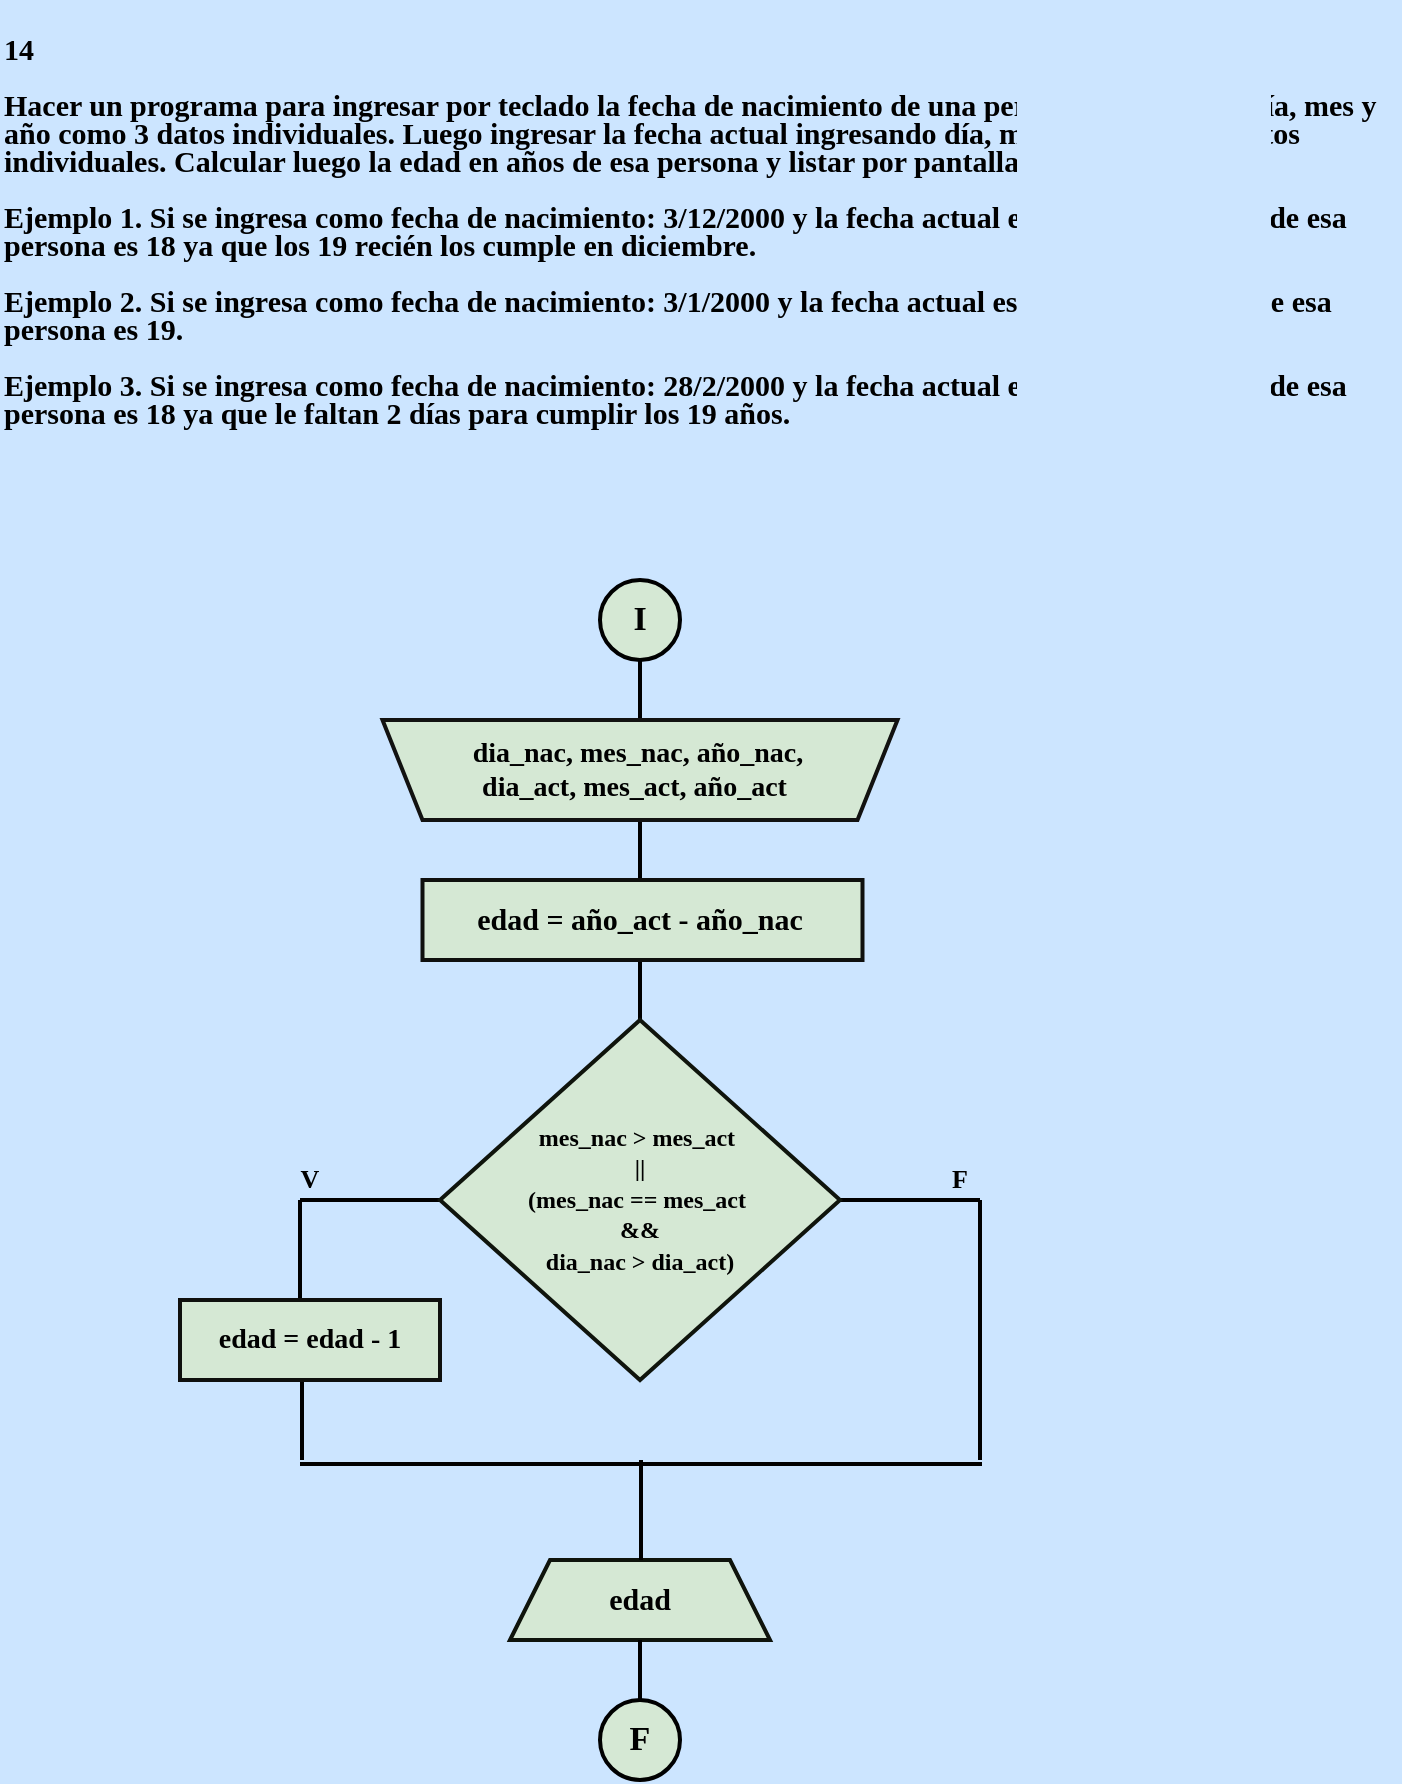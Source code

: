 <mxfile version="24.1.0" type="device">
  <diagram name="Página-1" id="fJA9D_1R1IigWozn-zYy">
    <mxGraphModel dx="1420" dy="830" grid="1" gridSize="10" guides="1" tooltips="1" connect="1" arrows="1" fold="1" page="1" pageScale="1" pageWidth="827" pageHeight="1169" background="#CCE5FF" math="0" shadow="0">
      <root>
        <mxCell id="0" />
        <mxCell id="1" parent="0" />
        <mxCell id="nMHHxMlsF-FWrXNnPKKE-1" value="&lt;p style=&quot;line-height: 100%;&quot;&gt;&lt;b style=&quot;font-size: 15px;&quot;&gt;&lt;font style=&quot;font-size: 15px;&quot; color=&quot;#000000&quot; face=&quot;Comic Sans MS&quot;&gt;14&lt;br&gt;&lt;br&gt;Hacer un programa para ingresar por teclado la fecha de nacimiento de una persona, ingresando día, mes y año como 3 datos individuales. Luego ingresar la fecha actual ingresando día, mes y año como 3 datos individuales. Calcular luego la edad en años de esa persona y listar por pantalla. &lt;br&gt;&lt;br&gt;Ejemplo 1. Si se ingresa como fecha de nacimiento: 3/12/2000 y la fecha actual es 26/2/2019 la edad de esa persona es 18 ya que los 19 recién los cumple en diciembre. &lt;br&gt;&lt;br&gt;Ejemplo 2. Si se ingresa como fecha de nacimiento: 3/1/2000 y la fecha actual es 26/2/2019 la edad de esa persona es 19. &lt;br&gt;&lt;br&gt;Ejemplo 3. Si se ingresa como fecha de nacimiento: 28/2/2000 y la fecha actual es 26/2/2019 la edad de esa persona es 18 ya que le faltan 2 días para cumplir los 19 años.&lt;/font&gt;&lt;/b&gt;&lt;/p&gt;" style="text;whiteSpace=wrap;html=1;fontFamily=Architects Daughter;fontSource=https%3A%2F%2Ffonts.googleapis.com%2Fcss%3Ffamily%3DArchitects%2BDaughter;" vertex="1" parent="1">
          <mxGeometry x="40" width="700" height="250" as="geometry" />
        </mxCell>
        <mxCell id="nMHHxMlsF-FWrXNnPKKE-5" value="" style="shape=trapezoid;perimeter=trapezoidPerimeter;whiteSpace=wrap;html=1;fixedSize=1;rounded=0;labelBackgroundColor=none;strokeColor=#0F140C;strokeWidth=2;align=center;verticalAlign=middle;fontFamily=Helvetica;fontSize=12;fontColor=default;fillColor=#d5e8d4;aspect=fixed;container=0;" vertex="1" parent="1">
          <mxGeometry x="295" y="780" width="130" height="40" as="geometry" />
        </mxCell>
        <mxCell id="nMHHxMlsF-FWrXNnPKKE-21" value="&lt;b&gt;&lt;font color=&quot;#000000&quot; style=&quot;font-size: 15px;&quot; face=&quot;Comic Sans MS&quot;&gt;edad&lt;/font&gt;&lt;/b&gt;" style="text;strokeColor=none;align=center;fillColor=none;html=1;verticalAlign=middle;whiteSpace=wrap;rounded=0;fontFamily=Architects Daughter;fontSource=https%3A%2F%2Ffonts.googleapis.com%2Fcss%3Ffamily%3DArchitects%2BDaughter;aspect=fixed;container=0;" vertex="1" parent="1">
          <mxGeometry x="330" y="785" width="60" height="30" as="geometry" />
        </mxCell>
        <mxCell id="nMHHxMlsF-FWrXNnPKKE-22" value="" style="line;strokeWidth=2;direction=south;html=1;hachureGap=4;fontFamily=Architects Daughter;fontSource=https://fonts.googleapis.com/css?family=Architects+Daughter;strokeColor=#000000;aspect=fixed;container=0;" vertex="1" parent="1">
          <mxGeometry x="186" y="690" width="10" height="40" as="geometry" />
        </mxCell>
        <mxCell id="nMHHxMlsF-FWrXNnPKKE-23" value="" style="line;strokeWidth=2;direction=south;html=1;hachureGap=4;fontFamily=Architects Daughter;fontSource=https://fonts.googleapis.com/css?family=Architects+Daughter;strokeColor=#000000;aspect=fixed;container=0;" vertex="1" parent="1">
          <mxGeometry x="525" y="600" width="10" height="130" as="geometry" />
        </mxCell>
        <mxCell id="nMHHxMlsF-FWrXNnPKKE-24" value="" style="line;strokeWidth=2;direction=south;html=1;hachureGap=4;fontFamily=Architects Daughter;fontSource=https://fonts.googleapis.com/css?family=Architects+Daughter;strokeColor=#000000;aspect=fixed;container=0;" vertex="1" parent="1">
          <mxGeometry x="185" y="600" width="10" height="50" as="geometry" />
        </mxCell>
        <mxCell id="nMHHxMlsF-FWrXNnPKKE-25" value="" style="line;strokeWidth=2;direction=south;html=1;hachureGap=4;fontFamily=Architects Daughter;fontSource=https://fonts.googleapis.com/css?family=Architects+Daughter;strokeColor=#000000;aspect=fixed;container=0;" vertex="1" parent="1">
          <mxGeometry x="355" y="480" width="10" height="30" as="geometry" />
        </mxCell>
        <mxCell id="nMHHxMlsF-FWrXNnPKKE-26" value="" style="line;strokeWidth=2;direction=south;html=1;hachureGap=4;fontFamily=Architects Daughter;fontSource=https://fonts.googleapis.com/css?family=Architects+Daughter;strokeColor=#000000;aspect=fixed;container=0;" vertex="1" parent="1">
          <mxGeometry x="355" y="330" width="10" height="30" as="geometry" />
        </mxCell>
        <mxCell id="nMHHxMlsF-FWrXNnPKKE-27" value="" style="line;strokeWidth=2;direction=south;html=1;hachureGap=4;fontFamily=Architects Daughter;fontSource=https://fonts.googleapis.com/css?family=Architects+Daughter;strokeColor=#000000;aspect=fixed;container=0;" vertex="1" parent="1">
          <mxGeometry x="355" y="410" width="10" height="30" as="geometry" />
        </mxCell>
        <mxCell id="nMHHxMlsF-FWrXNnPKKE-29" value="" style="line;strokeWidth=2;direction=south;html=1;hachureGap=4;fontFamily=Architects Daughter;fontSource=https://fonts.googleapis.com/css?family=Architects+Daughter;strokeColor=#000000;aspect=fixed;container=0;" vertex="1" parent="1">
          <mxGeometry x="355" y="820" width="10" height="30" as="geometry" />
        </mxCell>
        <mxCell id="nMHHxMlsF-FWrXNnPKKE-30" value="" style="line;strokeWidth=2;direction=south;html=1;hachureGap=4;fontFamily=Architects Daughter;fontSource=https://fonts.googleapis.com/css?family=Architects+Daughter;strokeColor=#000000;aspect=fixed;container=0;" vertex="1" parent="1">
          <mxGeometry x="355.5" y="730" width="10" height="50" as="geometry" />
        </mxCell>
        <mxCell id="nMHHxMlsF-FWrXNnPKKE-36" value="" style="line;strokeWidth=2;html=1;perimeter=backbonePerimeter;points=[];outlineConnect=0;hachureGap=4;fontFamily=Architects Daughter;fontSource=https://fonts.googleapis.com/css?family=Architects+Daughter;strokeColor=#000000;aspect=fixed;container=0;" vertex="1" parent="1">
          <mxGeometry x="190" y="727" width="341" height="10" as="geometry" />
        </mxCell>
        <mxCell id="nMHHxMlsF-FWrXNnPKKE-37" value="" style="line;strokeWidth=2;html=1;perimeter=backbonePerimeter;points=[];outlineConnect=0;hachureGap=4;fontFamily=Architects Daughter;fontSource=https://fonts.googleapis.com/css?family=Architects+Daughter;strokeColor=#000000;aspect=fixed;container=0;" vertex="1" parent="1">
          <mxGeometry x="190" y="595" width="70" height="10" as="geometry" />
        </mxCell>
        <mxCell id="nMHHxMlsF-FWrXNnPKKE-38" value="" style="line;strokeWidth=2;html=1;perimeter=backbonePerimeter;points=[];outlineConnect=0;hachureGap=4;fontFamily=Architects Daughter;fontSource=https://fonts.googleapis.com/css?family=Architects+Daughter;strokeColor=#000000;aspect=fixed;container=0;" vertex="1" parent="1">
          <mxGeometry x="460" y="595" width="70" height="10" as="geometry" />
        </mxCell>
        <mxCell id="nMHHxMlsF-FWrXNnPKKE-43" value="&lt;font style=&quot;font-size: 13px;&quot;&gt;F&lt;/font&gt;" style="text;strokeColor=none;align=center;fillColor=none;html=1;verticalAlign=middle;whiteSpace=wrap;rounded=0;fontFamily=Comic Sans MS;fontStyle=1;fontSize=14;fontColor=#000000;aspect=fixed;container=0;" vertex="1" parent="1">
          <mxGeometry x="500" y="570" width="40" height="40" as="geometry" />
        </mxCell>
        <mxCell id="nMHHxMlsF-FWrXNnPKKE-41" value="&lt;font style=&quot;font-size: 13px;&quot;&gt;V&lt;/font&gt;" style="text;strokeColor=none;align=center;fillColor=none;html=1;verticalAlign=middle;whiteSpace=wrap;rounded=0;fontFamily=Comic Sans MS;fontStyle=1;fontSize=14;fontColor=#000000;aspect=fixed;container=0;" vertex="1" parent="1">
          <mxGeometry x="165" y="570" width="60" height="40" as="geometry" />
        </mxCell>
        <mxCell id="nMHHxMlsF-FWrXNnPKKE-2" value="" style="strokeWidth=2;html=1;shape=mxgraph.flowchart.start_2;whiteSpace=wrap;rounded=0;labelBackgroundColor=none;strokeColor=#000000;align=center;verticalAlign=middle;fontFamily=Helvetica;fontSize=12;fontColor=default;fillColor=#d5e8d4;aspect=fixed;container=0;" vertex="1" parent="1">
          <mxGeometry x="340" y="290" width="40" height="40" as="geometry" />
        </mxCell>
        <mxCell id="nMHHxMlsF-FWrXNnPKKE-6" value="&lt;font color=&quot;#000000&quot; size=&quot;1&quot; face=&quot;Comic Sans MS&quot;&gt;&lt;b style=&quot;font-size: 17px;&quot;&gt;I&lt;/b&gt;&lt;/font&gt;" style="text;strokeColor=none;align=center;fillColor=none;html=1;verticalAlign=middle;whiteSpace=wrap;rounded=0;fontFamily=Architects Daughter;fontSource=https%3A%2F%2Ffonts.googleapis.com%2Fcss%3Ffamily%3DArchitects%2BDaughter;aspect=fixed;container=0;" vertex="1" parent="1">
          <mxGeometry x="345" y="295" width="30" height="30" as="geometry" />
        </mxCell>
        <mxCell id="nMHHxMlsF-FWrXNnPKKE-3" value="" style="strokeWidth=2;html=1;shape=mxgraph.flowchart.start_2;whiteSpace=wrap;rounded=0;labelBackgroundColor=none;strokeColor=#000000;align=center;verticalAlign=middle;fontFamily=Helvetica;fontSize=12;fontColor=default;fillColor=#d5e8d4;aspect=fixed;container=0;" vertex="1" parent="1">
          <mxGeometry x="340" y="850" width="40" height="40" as="geometry" />
        </mxCell>
        <mxCell id="nMHHxMlsF-FWrXNnPKKE-7" value="&lt;font color=&quot;#000000&quot; size=&quot;1&quot; face=&quot;Comic Sans MS&quot;&gt;&lt;b style=&quot;font-size: 17px;&quot;&gt;F&lt;/b&gt;&lt;/font&gt;" style="text;strokeColor=none;align=center;fillColor=none;html=1;verticalAlign=middle;whiteSpace=wrap;rounded=0;fontFamily=Architects Daughter;fontSource=https://fonts.googleapis.com/css?family=Architects+Daughter;aspect=fixed;container=0;" vertex="1" parent="1">
          <mxGeometry x="345" y="855" width="30" height="30" as="geometry" />
        </mxCell>
        <mxCell id="nMHHxMlsF-FWrXNnPKKE-4" value="" style="shape=trapezoid;perimeter=trapezoidPerimeter;whiteSpace=wrap;html=1;fixedSize=1;rounded=0;labelBackgroundColor=none;strokeColor=#121211;strokeWidth=2;align=center;verticalAlign=middle;fontFamily=Helvetica;fontSize=12;fontColor=default;fillColor=#d5e8d4;direction=west;container=0;aspect=fixed;" vertex="1" parent="1">
          <mxGeometry x="231.25" y="360" width="257.5" height="50" as="geometry">
            <mxRectangle x="-1020" y="-650" width="50" height="40" as="alternateBounds" />
          </mxGeometry>
        </mxCell>
        <mxCell id="nMHHxMlsF-FWrXNnPKKE-10" value="&lt;font face=&quot;Comic Sans MS&quot; color=&quot;#000000&quot;&gt;&lt;span style=&quot;font-size: 14px;&quot;&gt;&lt;b&gt;dia_nac, mes_nac, año_nac,&lt;/b&gt;&lt;/span&gt;&lt;/font&gt;&lt;div&gt;&lt;font face=&quot;Comic Sans MS&quot; color=&quot;#000000&quot;&gt;&lt;span style=&quot;font-size: 14px;&quot;&gt;&lt;b&gt;dia_act, mes_act, año_act&amp;nbsp;&lt;/b&gt;&lt;/span&gt;&lt;/font&gt;&lt;/div&gt;" style="text;strokeColor=none;align=center;fillColor=none;html=1;verticalAlign=middle;whiteSpace=wrap;rounded=0;fontFamily=Architects Daughter;fontSource=https%3A%2F%2Ffonts.googleapis.com%2Fcss%3Ffamily%3DArchitects%2BDaughter;aspect=fixed;container=0;" vertex="1" parent="1">
          <mxGeometry x="250.62" y="360" width="216.25" height="50" as="geometry" />
        </mxCell>
        <mxCell id="nMHHxMlsF-FWrXNnPKKE-13" value="" style="rounded=0;whiteSpace=wrap;html=1;labelBackgroundColor=none;strokeColor=#0f100e;strokeWidth=2;align=center;verticalAlign=middle;fontFamily=Helvetica;fontSize=12;fontColor=default;fillColor=#d5e8d4;aspect=fixed;container=0;" vertex="1" parent="1">
          <mxGeometry x="251.25" y="440" width="220" height="40" as="geometry" />
        </mxCell>
        <mxCell id="nMHHxMlsF-FWrXNnPKKE-14" value="&lt;b&gt;&lt;font face=&quot;Comic Sans MS&quot; color=&quot;#000000&quot; style=&quot;font-size: 15px;&quot;&gt;edad = año_act - año_nac&lt;/font&gt;&lt;/b&gt;" style="text;strokeColor=none;align=center;fillColor=none;html=1;verticalAlign=middle;whiteSpace=wrap;rounded=0;fontFamily=Architects Daughter;fontSource=https%3A%2F%2Ffonts.googleapis.com%2Fcss%3Ffamily%3DArchitects%2BDaughter;aspect=fixed;container=0;" vertex="1" parent="1">
          <mxGeometry x="235" y="445" width="250" height="30" as="geometry" />
        </mxCell>
        <mxCell id="nMHHxMlsF-FWrXNnPKKE-12" value="" style="rhombus;whiteSpace=wrap;html=1;rounded=0;labelBackgroundColor=none;strokeColor=#0F140C;strokeWidth=2;align=center;verticalAlign=middle;fontFamily=Helvetica;fontSize=12;fontColor=default;fillColor=#d5e8d4;aspect=fixed;container=0;" vertex="1" parent="1">
          <mxGeometry x="260" y="510" width="200" height="180" as="geometry" />
        </mxCell>
        <mxCell id="nMHHxMlsF-FWrXNnPKKE-16" value="&lt;b&gt;&lt;font color=&quot;#000000&quot; style=&quot;font-size: 12px;&quot; face=&quot;Comic Sans MS&quot;&gt;mes_nac &amp;gt; mes_act&amp;nbsp;&lt;/font&gt;&lt;/b&gt;&lt;div&gt;&lt;b&gt;&lt;font color=&quot;#000000&quot; style=&quot;font-size: 12px;&quot; face=&quot;Comic Sans MS&quot;&gt;||&lt;/font&gt;&lt;/b&gt;&lt;/div&gt;&lt;div&gt;&lt;b&gt;&lt;font color=&quot;#000000&quot; style=&quot;font-size: 12px;&quot; face=&quot;Comic Sans MS&quot;&gt;(mes_nac == mes_act&amp;nbsp;&lt;/font&gt;&lt;/b&gt;&lt;/div&gt;&lt;div&gt;&lt;b&gt;&lt;font color=&quot;#000000&quot; style=&quot;font-size: 12px;&quot; face=&quot;Comic Sans MS&quot;&gt;&amp;amp;&amp;amp;&lt;/font&gt;&lt;/b&gt;&lt;/div&gt;&lt;div&gt;&lt;b&gt;&lt;font color=&quot;#000000&quot; style=&quot;font-size: 12px;&quot; face=&quot;Comic Sans MS&quot;&gt;dia_nac &amp;gt; dia_act)&lt;/font&gt;&lt;/b&gt;&lt;/div&gt;" style="text;strokeColor=none;align=center;fillColor=none;html=1;verticalAlign=middle;whiteSpace=wrap;rounded=0;fontFamily=Architects Daughter;fontSource=https%3A%2F%2Ffonts.googleapis.com%2Fcss%3Ffamily%3DArchitects%2BDaughter;aspect=fixed;container=0;" vertex="1" parent="1">
          <mxGeometry x="275" y="560" width="170" height="80" as="geometry" />
        </mxCell>
        <mxCell id="nMHHxMlsF-FWrXNnPKKE-18" value="" style="rounded=0;whiteSpace=wrap;html=1;labelBackgroundColor=none;strokeColor=#0f100e;strokeWidth=2;align=center;verticalAlign=middle;fontFamily=Helvetica;fontSize=12;fontColor=default;fillColor=#d5e8d4;aspect=fixed;container=0;" vertex="1" parent="1">
          <mxGeometry x="130" y="650" width="130" height="40" as="geometry" />
        </mxCell>
        <mxCell id="nMHHxMlsF-FWrXNnPKKE-19" value="&lt;font color=&quot;#000000&quot; size=&quot;1&quot; face=&quot;Comic Sans MS&quot;&gt;&lt;b style=&quot;font-size: 14px;&quot;&gt;edad = edad - 1&lt;/b&gt;&lt;/font&gt;" style="text;strokeColor=none;align=center;fillColor=none;html=1;verticalAlign=middle;whiteSpace=wrap;rounded=0;fontFamily=Architects Daughter;fontSource=https%3A%2F%2Ffonts.googleapis.com%2Fcss%3Ffamily%3DArchitects%2BDaughter;aspect=fixed;container=0;" vertex="1" parent="1">
          <mxGeometry x="135" y="660" width="120" height="20" as="geometry" />
        </mxCell>
      </root>
    </mxGraphModel>
  </diagram>
</mxfile>
